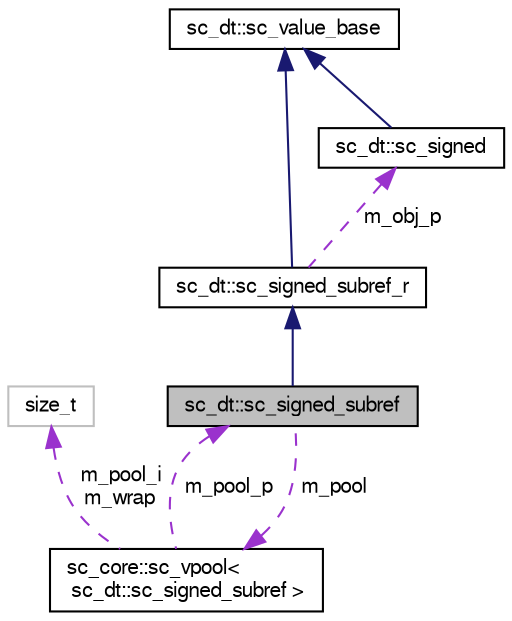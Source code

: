 digraph "sc_dt::sc_signed_subref"
{
  edge [fontname="FreeSans",fontsize="10",labelfontname="FreeSans",labelfontsize="10"];
  node [fontname="FreeSans",fontsize="10",shape=record];
  Node3 [label="sc_dt::sc_signed_subref",height=0.2,width=0.4,color="black", fillcolor="grey75", style="filled", fontcolor="black"];
  Node4 -> Node3 [dir="back",color="midnightblue",fontsize="10",style="solid",fontname="FreeSans"];
  Node4 [label="sc_dt::sc_signed_subref_r",height=0.2,width=0.4,color="black", fillcolor="white", style="filled",URL="$a01708.html"];
  Node5 -> Node4 [dir="back",color="midnightblue",fontsize="10",style="solid",fontname="FreeSans"];
  Node5 [label="sc_dt::sc_value_base",height=0.2,width=0.4,color="black", fillcolor="white", style="filled",URL="$a01772.html"];
  Node6 -> Node4 [dir="back",color="darkorchid3",fontsize="10",style="dashed",label=" m_obj_p" ,fontname="FreeSans"];
  Node6 [label="sc_dt::sc_signed",height=0.2,width=0.4,color="black", fillcolor="white", style="filled",URL="$a01716.html"];
  Node5 -> Node6 [dir="back",color="midnightblue",fontsize="10",style="solid",fontname="FreeSans"];
  Node7 -> Node3 [dir="back",color="darkorchid3",fontsize="10",style="dashed",label=" m_pool" ,fontname="FreeSans"];
  Node7 [label="sc_core::sc_vpool\<\l sc_dt::sc_signed_subref \>",height=0.2,width=0.4,color="black", fillcolor="white", style="filled",URL="$a02128.html"];
  Node8 -> Node7 [dir="back",color="darkorchid3",fontsize="10",style="dashed",label=" m_pool_i\nm_wrap" ,fontname="FreeSans"];
  Node8 [label="size_t",height=0.2,width=0.4,color="grey75", fillcolor="white", style="filled"];
  Node3 -> Node7 [dir="back",color="darkorchid3",fontsize="10",style="dashed",label=" m_pool_p" ,fontname="FreeSans"];
}
